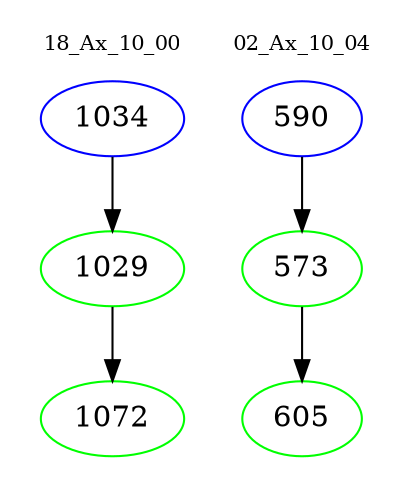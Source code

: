 digraph{
subgraph cluster_0 {
color = white
label = "18_Ax_10_00";
fontsize=10;
T0_1034 [label="1034", color="blue"]
T0_1034 -> T0_1029 [color="black"]
T0_1029 [label="1029", color="green"]
T0_1029 -> T0_1072 [color="black"]
T0_1072 [label="1072", color="green"]
}
subgraph cluster_1 {
color = white
label = "02_Ax_10_04";
fontsize=10;
T1_590 [label="590", color="blue"]
T1_590 -> T1_573 [color="black"]
T1_573 [label="573", color="green"]
T1_573 -> T1_605 [color="black"]
T1_605 [label="605", color="green"]
}
}
